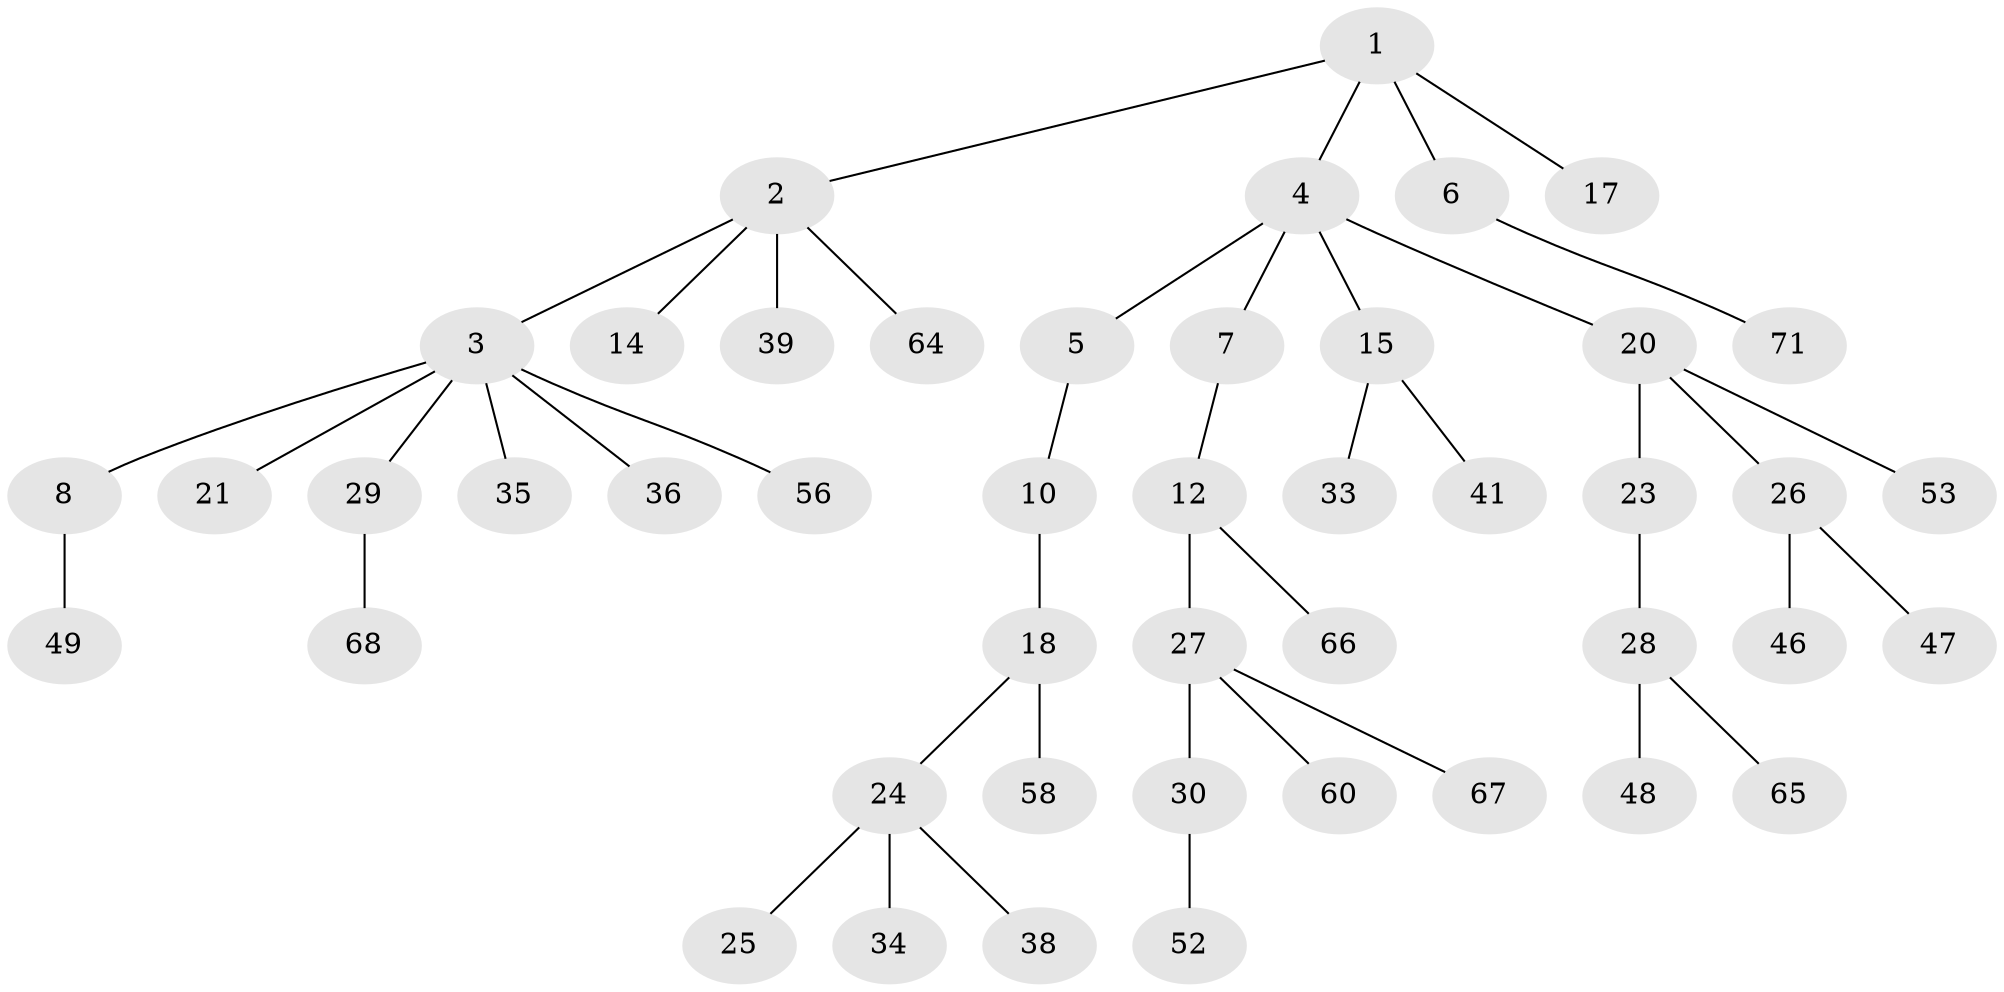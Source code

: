 // Generated by graph-tools (version 1.1) at 2025/52/02/27/25 19:52:11]
// undirected, 46 vertices, 45 edges
graph export_dot {
graph [start="1"]
  node [color=gray90,style=filled];
  1 [super="+13"];
  2 [super="+9"];
  3 [super="+22"];
  4 [super="+11"];
  5;
  6 [super="+44"];
  7 [super="+62"];
  8 [super="+19"];
  10 [super="+16"];
  12 [super="+40"];
  14;
  15 [super="+45"];
  17 [super="+31"];
  18 [super="+54"];
  20 [super="+55"];
  21 [super="+42"];
  23 [super="+50"];
  24 [super="+32"];
  25;
  26 [super="+72"];
  27 [super="+61"];
  28 [super="+37"];
  29 [super="+43"];
  30 [super="+69"];
  33;
  34 [super="+63"];
  35;
  36 [super="+59"];
  38;
  39;
  41 [super="+51"];
  46;
  47;
  48;
  49;
  52 [super="+70"];
  53;
  56 [super="+57"];
  58;
  60;
  64;
  65;
  66;
  67;
  68;
  71;
  1 -- 2;
  1 -- 4;
  1 -- 6;
  1 -- 17;
  2 -- 3;
  2 -- 14;
  2 -- 39;
  2 -- 64;
  3 -- 8;
  3 -- 21;
  3 -- 36;
  3 -- 56;
  3 -- 35;
  3 -- 29;
  4 -- 5;
  4 -- 7;
  4 -- 20;
  4 -- 15;
  5 -- 10;
  6 -- 71;
  7 -- 12;
  8 -- 49;
  10 -- 18;
  12 -- 27;
  12 -- 66;
  15 -- 33;
  15 -- 41;
  18 -- 24;
  18 -- 58;
  20 -- 23;
  20 -- 26;
  20 -- 53;
  23 -- 28;
  24 -- 25;
  24 -- 34;
  24 -- 38;
  26 -- 46;
  26 -- 47;
  27 -- 30;
  27 -- 60;
  27 -- 67;
  28 -- 48;
  28 -- 65;
  29 -- 68;
  30 -- 52;
}

